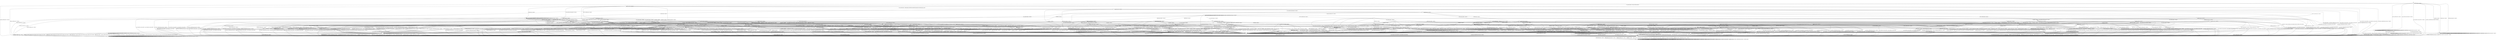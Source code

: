 digraph h12 {
s0 [label="s0"];
s1 [label="s1"];
s2 [label="s2"];
s6 [label="s6"];
s16 [label="s16"];
s81 [label="s81"];
s3 [label="s3"];
s4 [label="s4"];
s7 [label="s7"];
s10 [label="s10"];
s20 [label="s20"];
s21 [label="s21"];
s37 [label="s37"];
s5 [label="s5"];
s8 [label="s8"];
s9 [label="s9"];
s23 [label="s23"];
s26 [label="s26"];
s32 [label="s32"];
s36 [label="s36"];
s40 [label="s40"];
s49 [label="s49"];
s55 [label="s55"];
s11 [label="s11"];
s12 [label="s12"];
s13 [label="s13"];
s22 [label="s22"];
s24 [label="s24"];
s33 [label="s33"];
s38 [label="s38"];
s42 [label="s42"];
s43 [label="s43"];
s47 [label="s47"];
s50 [label="s50"];
s57 [label="s57"];
s60 [label="s60"];
s65 [label="s65"];
s73 [label="s73"];
s75 [label="s75"];
s14 [label="s14"];
s15 [label="s15"];
s17 [label="s17"];
s18 [label="s18"];
s19 [label="s19"];
s25 [label="s25"];
s27 [label="s27"];
s28 [label="s28"];
s41 [label="s41"];
s45 [label="s45"];
s51 [label="s51"];
s56 [label="s56"];
s58 [label="s58"];
s61 [label="s61"];
s63 [label="s63"];
s66 [label="s66"];
s67 [label="s67"];
s72 [label="s72"];
s76 [label="s76"];
s77 [label="s77"];
s80 [label="s80"];
s29 [label="s29"];
s30 [label="s30"];
s34 [label="s34"];
s35 [label="s35"];
s39 [label="s39"];
s52 [label="s52"];
s53 [label="s53"];
s54 [label="s54"];
s59 [label="s59"];
s68 [label="s68"];
s70 [label="s70"];
s78 [label="s78"];
s31 [label="s31"];
s44 [label="s44"];
s46 [label="s46"];
s62 [label="s62"];
s64 [label="s64"];
s71 [label="s71"];
s74 [label="s74"];
s48 [label="s48"];
s69 [label="s69"];
s79 [label="s79"];
s0 -> s1 [label="RSA_CLIENT_HELLO / HELLO_VERIFY_REQUEST"];
s0 -> s2 [label="RSA_CLIENT_KEY_EXCHANGE / TIMEOUT"];
s0 -> s16 [label="CHANGE_CIPHER_SPEC / TIMEOUT"];
s0 -> s81 [label="FINISHED / TIMEOUT"];
s0 -> s0 [label="APPLICATION / TIMEOUT"];
s0 -> s81 [label="CERTIFICATE / TIMEOUT"];
s0 -> s2 [label="EMPTY_CERTIFICATE / TIMEOUT"];
s0 -> s81 [label="CERTIFICATE_VERIFY / TIMEOUT"];
s0 -> s6 [label="Alert(WARNING,CLOSE_NOTIFY) / TIMEOUT"];
s0 -> s6 [label="Alert(FATAL,UNEXPECTED_MESSAGE) / TIMEOUT"];
s1 -> s3 [label="RSA_CLIENT_HELLO / SERVER_HELLO,CERTIFICATE,CERTIFICATE_REQUEST,SERVER_HELLO_DONE"];
s1 -> s4 [label="RSA_CLIENT_KEY_EXCHANGE / TIMEOUT"];
s1 -> s16 [label="CHANGE_CIPHER_SPEC / TIMEOUT"];
s1 -> s7 [label="FINISHED / TIMEOUT"];
s1 -> s1 [label="APPLICATION / TIMEOUT"];
s1 -> s37 [label="CERTIFICATE / TIMEOUT"];
s1 -> s20 [label="EMPTY_CERTIFICATE / TIMEOUT"];
s1 -> s7 [label="CERTIFICATE_VERIFY / TIMEOUT"];
s1 -> s6 [label="Alert(WARNING,CLOSE_NOTIFY) / Alert(WARNING,CLOSE_NOTIFY)"];
s1 -> s6 [label="Alert(FATAL,UNEXPECTED_MESSAGE) / TIMEOUT"];
s2 -> s2 [label="RSA_CLIENT_HELLO / TIMEOUT"];
s2 -> s81 [label="RSA_CLIENT_KEY_EXCHANGE / TIMEOUT"];
s2 -> s21 [label="CHANGE_CIPHER_SPEC / TIMEOUT"];
s2 -> s2 [label="FINISHED / TIMEOUT"];
s2 -> s2 [label="APPLICATION / TIMEOUT"];
s2 -> s2 [label="CERTIFICATE / TIMEOUT"];
s2 -> s2 [label="EMPTY_CERTIFICATE / TIMEOUT"];
s2 -> s2 [label="CERTIFICATE_VERIFY / TIMEOUT"];
s2 -> s6 [label="Alert(WARNING,CLOSE_NOTIFY) / TIMEOUT"];
s2 -> s6 [label="Alert(FATAL,UNEXPECTED_MESSAGE) / TIMEOUT"];
s6 -> s10 [label="RSA_CLIENT_HELLO / TIMEOUT"];
s6 -> s10 [label="RSA_CLIENT_KEY_EXCHANGE / TIMEOUT"];
s6 -> s10 [label="CHANGE_CIPHER_SPEC / TIMEOUT"];
s6 -> s10 [label="FINISHED / TIMEOUT"];
s6 -> s10 [label="APPLICATION / TIMEOUT"];
s6 -> s10 [label="CERTIFICATE / TIMEOUT"];
s6 -> s10 [label="EMPTY_CERTIFICATE / TIMEOUT"];
s6 -> s10 [label="CERTIFICATE_VERIFY / TIMEOUT"];
s6 -> s10 [label="Alert(WARNING,CLOSE_NOTIFY) / TIMEOUT"];
s6 -> s10 [label="Alert(FATAL,UNEXPECTED_MESSAGE) / TIMEOUT"];
s16 -> s16 [label="RSA_CLIENT_HELLO / TIMEOUT"];
s16 -> s16 [label="RSA_CLIENT_KEY_EXCHANGE / TIMEOUT"];
s16 -> s16 [label="CHANGE_CIPHER_SPEC / TIMEOUT"];
s16 -> s16 [label="FINISHED / TIMEOUT"];
s16 -> s16 [label="APPLICATION / TIMEOUT"];
s16 -> s16 [label="CERTIFICATE / TIMEOUT"];
s16 -> s16 [label="EMPTY_CERTIFICATE / TIMEOUT"];
s16 -> s16 [label="CERTIFICATE_VERIFY / TIMEOUT"];
s16 -> s16 [label="Alert(WARNING,CLOSE_NOTIFY) / TIMEOUT"];
s16 -> s16 [label="Alert(FATAL,UNEXPECTED_MESSAGE) / TIMEOUT"];
s81 -> s81 [label="RSA_CLIENT_HELLO / TIMEOUT"];
s81 -> s81 [label="RSA_CLIENT_KEY_EXCHANGE / TIMEOUT"];
s81 -> s16 [label="CHANGE_CIPHER_SPEC / TIMEOUT"];
s81 -> s81 [label="FINISHED / TIMEOUT"];
s81 -> s81 [label="APPLICATION / TIMEOUT"];
s81 -> s81 [label="CERTIFICATE / TIMEOUT"];
s81 -> s81 [label="EMPTY_CERTIFICATE / TIMEOUT"];
s81 -> s81 [label="CERTIFICATE_VERIFY / TIMEOUT"];
s81 -> s6 [label="Alert(WARNING,CLOSE_NOTIFY) / TIMEOUT"];
s81 -> s6 [label="Alert(FATAL,UNEXPECTED_MESSAGE) / TIMEOUT"];
s3 -> s6 [label="RSA_CLIENT_HELLO / Alert(FATAL,UNEXPECTED_MESSAGE)"];
s3 -> s8 [label="RSA_CLIENT_KEY_EXCHANGE / TIMEOUT"];
s3 -> s16 [label="CHANGE_CIPHER_SPEC / TIMEOUT"];
s3 -> s7 [label="FINISHED / TIMEOUT"];
s3 -> s3 [label="APPLICATION / TIMEOUT"];
s3 -> s37 [label="CERTIFICATE / TIMEOUT"];
s3 -> s9 [label="EMPTY_CERTIFICATE / TIMEOUT"];
s3 -> s7 [label="CERTIFICATE_VERIFY / TIMEOUT"];
s3 -> s6 [label="Alert(WARNING,CLOSE_NOTIFY) / Alert(WARNING,CLOSE_NOTIFY)"];
s3 -> s6 [label="Alert(FATAL,UNEXPECTED_MESSAGE) / TIMEOUT"];
s4 -> s23 [label="RSA_CLIENT_HELLO / TIMEOUT"];
s4 -> s7 [label="RSA_CLIENT_KEY_EXCHANGE / TIMEOUT"];
s4 -> s5 [label="CHANGE_CIPHER_SPEC / TIMEOUT"];
s4 -> s49 [label="FINISHED / TIMEOUT"];
s4 -> s4 [label="APPLICATION / TIMEOUT"];
s4 -> s26 [label="CERTIFICATE / TIMEOUT"];
s4 -> s26 [label="EMPTY_CERTIFICATE / TIMEOUT"];
s4 -> s32 [label="CERTIFICATE_VERIFY / TIMEOUT"];
s4 -> s6 [label="Alert(WARNING,CLOSE_NOTIFY) / Alert(WARNING,CLOSE_NOTIFY)"];
s4 -> s6 [label="Alert(FATAL,UNEXPECTED_MESSAGE) / TIMEOUT"];
s7 -> s7 [label="RSA_CLIENT_HELLO / TIMEOUT"];
s7 -> s7 [label="RSA_CLIENT_KEY_EXCHANGE / TIMEOUT"];
s7 -> s16 [label="CHANGE_CIPHER_SPEC / TIMEOUT"];
s7 -> s7 [label="FINISHED / TIMEOUT"];
s7 -> s7 [label="APPLICATION / TIMEOUT"];
s7 -> s7 [label="CERTIFICATE / TIMEOUT"];
s7 -> s7 [label="EMPTY_CERTIFICATE / TIMEOUT"];
s7 -> s7 [label="CERTIFICATE_VERIFY / TIMEOUT"];
s7 -> s6 [label="Alert(WARNING,CLOSE_NOTIFY) / Alert(WARNING,CLOSE_NOTIFY)"];
s7 -> s6 [label="Alert(FATAL,UNEXPECTED_MESSAGE) / TIMEOUT"];
s10 -> s10 [label="RSA_CLIENT_HELLO / SOCKET_CLOSED"];
s10 -> s10 [label="RSA_CLIENT_KEY_EXCHANGE / SOCKET_CLOSED"];
s10 -> s10 [label="CHANGE_CIPHER_SPEC / SOCKET_CLOSED"];
s10 -> s10 [label="FINISHED / SOCKET_CLOSED"];
s10 -> s10 [label="APPLICATION / SOCKET_CLOSED"];
s10 -> s10 [label="CERTIFICATE / SOCKET_CLOSED"];
s10 -> s10 [label="EMPTY_CERTIFICATE / SOCKET_CLOSED"];
s10 -> s10 [label="CERTIFICATE_VERIFY / SOCKET_CLOSED"];
s10 -> s10 [label="Alert(WARNING,CLOSE_NOTIFY) / SOCKET_CLOSED"];
s10 -> s10 [label="Alert(FATAL,UNEXPECTED_MESSAGE) / SOCKET_CLOSED"];
s20 -> s36 [label="RSA_CLIENT_HELLO / TIMEOUT"];
s20 -> s26 [label="RSA_CLIENT_KEY_EXCHANGE / TIMEOUT"];
s20 -> s5 [label="CHANGE_CIPHER_SPEC / TIMEOUT"];
s20 -> s55 [label="FINISHED / TIMEOUT"];
s20 -> s20 [label="APPLICATION / TIMEOUT"];
s20 -> s7 [label="CERTIFICATE / TIMEOUT"];
s20 -> s7 [label="EMPTY_CERTIFICATE / TIMEOUT"];
s20 -> s40 [label="CERTIFICATE_VERIFY / TIMEOUT"];
s20 -> s6 [label="Alert(WARNING,CLOSE_NOTIFY) / Alert(WARNING,CLOSE_NOTIFY)"];
s20 -> s6 [label="Alert(FATAL,UNEXPECTED_MESSAGE) / TIMEOUT"];
s21 -> s6 [label="RSA_CLIENT_HELLO / TIMEOUT"];
s21 -> s6 [label="RSA_CLIENT_KEY_EXCHANGE / TIMEOUT"];
s21 -> s16 [label="CHANGE_CIPHER_SPEC / TIMEOUT"];
s21 -> s6 [label="FINISHED / TIMEOUT"];
s21 -> s21 [label="APPLICATION / TIMEOUT"];
s21 -> s6 [label="CERTIFICATE / TIMEOUT"];
s21 -> s6 [label="EMPTY_CERTIFICATE / TIMEOUT"];
s21 -> s6 [label="CERTIFICATE_VERIFY / TIMEOUT"];
s21 -> s21 [label="Alert(WARNING,CLOSE_NOTIFY) / TIMEOUT"];
s21 -> s21 [label="Alert(FATAL,UNEXPECTED_MESSAGE) / TIMEOUT"];
s37 -> s37 [label="RSA_CLIENT_HELLO / TIMEOUT"];
s37 -> s37 [label="RSA_CLIENT_KEY_EXCHANGE / TIMEOUT"];
s37 -> s16 [label="CHANGE_CIPHER_SPEC / TIMEOUT"];
s37 -> s37 [label="FINISHED / TIMEOUT"];
s37 -> s37 [label="APPLICATION / TIMEOUT"];
s37 -> s7 [label="CERTIFICATE / TIMEOUT"];
s37 -> s7 [label="EMPTY_CERTIFICATE / TIMEOUT"];
s37 -> s40 [label="CERTIFICATE_VERIFY / TIMEOUT"];
s37 -> s6 [label="Alert(WARNING,CLOSE_NOTIFY) / Alert(WARNING,CLOSE_NOTIFY)"];
s37 -> s6 [label="Alert(FATAL,UNEXPECTED_MESSAGE) / TIMEOUT"];
s5 -> s6 [label="RSA_CLIENT_HELLO / Alert(FATAL,UNEXPECTED_MESSAGE)"];
s5 -> s6 [label="RSA_CLIENT_KEY_EXCHANGE / Alert(FATAL,UNEXPECTED_MESSAGE)"];
s5 -> s16 [label="CHANGE_CIPHER_SPEC / TIMEOUT"];
s5 -> s6 [label="FINISHED / Alert(FATAL,UNEXPECTED_MESSAGE)"];
s5 -> s5 [label="APPLICATION / TIMEOUT"];
s5 -> s6 [label="CERTIFICATE / Alert(FATAL,UNEXPECTED_MESSAGE)"];
s5 -> s6 [label="EMPTY_CERTIFICATE / Alert(FATAL,UNEXPECTED_MESSAGE)"];
s5 -> s6 [label="CERTIFICATE_VERIFY / Alert(FATAL,UNEXPECTED_MESSAGE)"];
s5 -> s5 [label="Alert(WARNING,CLOSE_NOTIFY) / TIMEOUT"];
s5 -> s5 [label="Alert(FATAL,UNEXPECTED_MESSAGE) / TIMEOUT"];
s8 -> s23 [label="RSA_CLIENT_HELLO / TIMEOUT"];
s8 -> s7 [label="RSA_CLIENT_KEY_EXCHANGE / TIMEOUT"];
s8 -> s11 [label="CHANGE_CIPHER_SPEC / TIMEOUT"];
s8 -> s49 [label="FINISHED / TIMEOUT"];
s8 -> s8 [label="APPLICATION / TIMEOUT"];
s8 -> s24 [label="CERTIFICATE / TIMEOUT"];
s8 -> s22 [label="EMPTY_CERTIFICATE / TIMEOUT"];
s8 -> s12 [label="CERTIFICATE_VERIFY / TIMEOUT"];
s8 -> s6 [label="Alert(WARNING,CLOSE_NOTIFY) / Alert(WARNING,CLOSE_NOTIFY)"];
s8 -> s6 [label="Alert(FATAL,UNEXPECTED_MESSAGE) / TIMEOUT"];
s9 -> s33 [label="RSA_CLIENT_HELLO / TIMEOUT"];
s9 -> s22 [label="RSA_CLIENT_KEY_EXCHANGE / TIMEOUT"];
s9 -> s13 [label="CHANGE_CIPHER_SPEC / TIMEOUT"];
s9 -> s50 [label="FINISHED / TIMEOUT"];
s9 -> s9 [label="APPLICATION / TIMEOUT"];
s9 -> s7 [label="CERTIFICATE / TIMEOUT"];
s9 -> s7 [label="EMPTY_CERTIFICATE / TIMEOUT"];
s9 -> s38 [label="CERTIFICATE_VERIFY / TIMEOUT"];
s9 -> s6 [label="Alert(WARNING,CLOSE_NOTIFY) / Alert(WARNING,CLOSE_NOTIFY)"];
s9 -> s6 [label="Alert(FATAL,UNEXPECTED_MESSAGE) / TIMEOUT"];
s23 -> s7 [label="RSA_CLIENT_HELLO / TIMEOUT"];
s23 -> s7 [label="RSA_CLIENT_KEY_EXCHANGE / TIMEOUT"];
s23 -> s5 [label="CHANGE_CIPHER_SPEC / TIMEOUT"];
s23 -> s57 [label="FINISHED / TIMEOUT"];
s23 -> s23 [label="APPLICATION / TIMEOUT"];
s23 -> s73 [label="CERTIFICATE / TIMEOUT"];
s23 -> s73 [label="EMPTY_CERTIFICATE / TIMEOUT"];
s23 -> s42 [label="CERTIFICATE_VERIFY / TIMEOUT"];
s23 -> s6 [label="Alert(WARNING,CLOSE_NOTIFY) / Alert(WARNING,CLOSE_NOTIFY)"];
s23 -> s6 [label="Alert(FATAL,UNEXPECTED_MESSAGE) / TIMEOUT"];
s26 -> s73 [label="RSA_CLIENT_HELLO / TIMEOUT"];
s26 -> s7 [label="RSA_CLIENT_KEY_EXCHANGE / TIMEOUT"];
s26 -> s5 [label="CHANGE_CIPHER_SPEC / TIMEOUT"];
s26 -> s58 [label="FINISHED / TIMEOUT"];
s26 -> s26 [label="APPLICATION / TIMEOUT"];
s26 -> s7 [label="CERTIFICATE / TIMEOUT"];
s26 -> s7 [label="EMPTY_CERTIFICATE / TIMEOUT"];
s26 -> s43 [label="CERTIFICATE_VERIFY / TIMEOUT"];
s26 -> s6 [label="Alert(WARNING,CLOSE_NOTIFY) / Alert(WARNING,CLOSE_NOTIFY)"];
s26 -> s6 [label="Alert(FATAL,UNEXPECTED_MESSAGE) / TIMEOUT"];
s32 -> s42 [label="RSA_CLIENT_HELLO / TIMEOUT"];
s32 -> s7 [label="RSA_CLIENT_KEY_EXCHANGE / TIMEOUT"];
s32 -> s5 [label="CHANGE_CIPHER_SPEC / TIMEOUT"];
s32 -> s60 [label="FINISHED / TIMEOUT"];
s32 -> s32 [label="APPLICATION / TIMEOUT"];
s32 -> s43 [label="CERTIFICATE / TIMEOUT"];
s32 -> s43 [label="EMPTY_CERTIFICATE / TIMEOUT"];
s32 -> s7 [label="CERTIFICATE_VERIFY / TIMEOUT"];
s32 -> s6 [label="Alert(WARNING,CLOSE_NOTIFY) / Alert(WARNING,CLOSE_NOTIFY)"];
s32 -> s6 [label="Alert(FATAL,UNEXPECTED_MESSAGE) / TIMEOUT"];
s36 -> s7 [label="RSA_CLIENT_HELLO / TIMEOUT"];
s36 -> s73 [label="RSA_CLIENT_KEY_EXCHANGE / TIMEOUT"];
s36 -> s5 [label="CHANGE_CIPHER_SPEC / TIMEOUT"];
s36 -> s75 [label="FINISHED / TIMEOUT"];
s36 -> s36 [label="APPLICATION / TIMEOUT"];
s36 -> s7 [label="CERTIFICATE / TIMEOUT"];
s36 -> s7 [label="EMPTY_CERTIFICATE / TIMEOUT"];
s36 -> s47 [label="CERTIFICATE_VERIFY / TIMEOUT"];
s36 -> s6 [label="Alert(WARNING,CLOSE_NOTIFY) / Alert(WARNING,CLOSE_NOTIFY)"];
s36 -> s6 [label="Alert(FATAL,UNEXPECTED_MESSAGE) / TIMEOUT"];
s40 -> s47 [label="RSA_CLIENT_HELLO / TIMEOUT"];
s40 -> s43 [label="RSA_CLIENT_KEY_EXCHANGE / TIMEOUT"];
s40 -> s5 [label="CHANGE_CIPHER_SPEC / TIMEOUT"];
s40 -> s65 [label="FINISHED / TIMEOUT"];
s40 -> s40 [label="APPLICATION / TIMEOUT"];
s40 -> s7 [label="CERTIFICATE / TIMEOUT"];
s40 -> s7 [label="EMPTY_CERTIFICATE / TIMEOUT"];
s40 -> s7 [label="CERTIFICATE_VERIFY / TIMEOUT"];
s40 -> s6 [label="Alert(WARNING,CLOSE_NOTIFY) / Alert(WARNING,CLOSE_NOTIFY)"];
s40 -> s6 [label="Alert(FATAL,UNEXPECTED_MESSAGE) / TIMEOUT"];
s49 -> s57 [label="RSA_CLIENT_HELLO / TIMEOUT"];
s49 -> s7 [label="RSA_CLIENT_KEY_EXCHANGE / TIMEOUT"];
s49 -> s5 [label="CHANGE_CIPHER_SPEC / TIMEOUT"];
s49 -> s7 [label="FINISHED / TIMEOUT"];
s49 -> s49 [label="APPLICATION / TIMEOUT"];
s49 -> s58 [label="CERTIFICATE / TIMEOUT"];
s49 -> s58 [label="EMPTY_CERTIFICATE / TIMEOUT"];
s49 -> s60 [label="CERTIFICATE_VERIFY / TIMEOUT"];
s49 -> s6 [label="Alert(WARNING,CLOSE_NOTIFY) / Alert(WARNING,CLOSE_NOTIFY)"];
s49 -> s6 [label="Alert(FATAL,UNEXPECTED_MESSAGE) / TIMEOUT"];
s55 -> s75 [label="RSA_CLIENT_HELLO / TIMEOUT"];
s55 -> s58 [label="RSA_CLIENT_KEY_EXCHANGE / TIMEOUT"];
s55 -> s5 [label="CHANGE_CIPHER_SPEC / TIMEOUT"];
s55 -> s7 [label="FINISHED / TIMEOUT"];
s55 -> s55 [label="APPLICATION / TIMEOUT"];
s55 -> s7 [label="CERTIFICATE / TIMEOUT"];
s55 -> s7 [label="EMPTY_CERTIFICATE / TIMEOUT"];
s55 -> s65 [label="CERTIFICATE_VERIFY / TIMEOUT"];
s55 -> s6 [label="Alert(WARNING,CLOSE_NOTIFY) / Alert(WARNING,CLOSE_NOTIFY)"];
s55 -> s6 [label="Alert(FATAL,UNEXPECTED_MESSAGE) / TIMEOUT"];
s11 -> s17 [label="RSA_CLIENT_HELLO / TIMEOUT"];
s11 -> s7 [label="RSA_CLIENT_KEY_EXCHANGE / TIMEOUT"];
s11 -> s16 [label="CHANGE_CIPHER_SPEC / TIMEOUT"];
s11 -> s14 [label="FINISHED / CHANGE_CIPHER_SPEC,FINISHED,CHANGE_CIPHER_SPEC,FINISHED"];
s11 -> s11 [label="APPLICATION / TIMEOUT"];
s11 -> s27 [label="CERTIFICATE / TIMEOUT"];
s11 -> s18 [label="EMPTY_CERTIFICATE / TIMEOUT"];
s11 -> s19 [label="CERTIFICATE_VERIFY / TIMEOUT"];
s11 -> s11 [label="Alert(WARNING,CLOSE_NOTIFY) / TIMEOUT"];
s11 -> s11 [label="Alert(FATAL,UNEXPECTED_MESSAGE) / TIMEOUT"];
s12 -> s12 [label="RSA_CLIENT_HELLO / TIMEOUT"];
s12 -> s7 [label="RSA_CLIENT_KEY_EXCHANGE / TIMEOUT"];
s12 -> s15 [label="CHANGE_CIPHER_SPEC / TIMEOUT"];
s12 -> s51 [label="FINISHED / TIMEOUT"];
s12 -> s12 [label="APPLICATION / TIMEOUT"];
s12 -> s28 [label="CERTIFICATE / TIMEOUT"];
s12 -> s28 [label="EMPTY_CERTIFICATE / TIMEOUT"];
s12 -> s7 [label="CERTIFICATE_VERIFY / TIMEOUT"];
s12 -> s6 [label="Alert(WARNING,CLOSE_NOTIFY) / Alert(WARNING,CLOSE_NOTIFY)"];
s12 -> s6 [label="Alert(FATAL,UNEXPECTED_MESSAGE) / TIMEOUT"];
s13 -> s6 [label="RSA_CLIENT_HELLO / Alert(FATAL,BAD_CERTIFICATE)"];
s13 -> s6 [label="RSA_CLIENT_KEY_EXCHANGE / Alert(FATAL,BAD_CERTIFICATE)"];
s13 -> s16 [label="CHANGE_CIPHER_SPEC / TIMEOUT"];
s13 -> s6 [label="FINISHED / Alert(FATAL,BAD_CERTIFICATE)"];
s13 -> s13 [label="APPLICATION / TIMEOUT"];
s13 -> s6 [label="CERTIFICATE / Alert(FATAL,BAD_CERTIFICATE)"];
s13 -> s6 [label="EMPTY_CERTIFICATE / Alert(FATAL,BAD_CERTIFICATE)"];
s13 -> s6 [label="CERTIFICATE_VERIFY / Alert(FATAL,BAD_CERTIFICATE)"];
s13 -> s13 [label="Alert(WARNING,CLOSE_NOTIFY) / TIMEOUT"];
s13 -> s13 [label="Alert(FATAL,UNEXPECTED_MESSAGE) / TIMEOUT"];
s22 -> s72 [label="RSA_CLIENT_HELLO / TIMEOUT"];
s22 -> s7 [label="RSA_CLIENT_KEY_EXCHANGE / TIMEOUT"];
s22 -> s13 [label="CHANGE_CIPHER_SPEC / TIMEOUT"];
s22 -> s56 [label="FINISHED / TIMEOUT"];
s22 -> s22 [label="APPLICATION / TIMEOUT"];
s22 -> s7 [label="CERTIFICATE / TIMEOUT"];
s22 -> s7 [label="EMPTY_CERTIFICATE / TIMEOUT"];
s22 -> s41 [label="CERTIFICATE_VERIFY / TIMEOUT"];
s22 -> s6 [label="Alert(WARNING,CLOSE_NOTIFY) / Alert(WARNING,CLOSE_NOTIFY)"];
s22 -> s6 [label="Alert(FATAL,UNEXPECTED_MESSAGE) / TIMEOUT"];
s24 -> s73 [label="RSA_CLIENT_HELLO / TIMEOUT"];
s24 -> s7 [label="RSA_CLIENT_KEY_EXCHANGE / TIMEOUT"];
s24 -> s25 [label="CHANGE_CIPHER_SPEC / TIMEOUT"];
s24 -> s58 [label="FINISHED / TIMEOUT"];
s24 -> s24 [label="APPLICATION / TIMEOUT"];
s24 -> s7 [label="CERTIFICATE / TIMEOUT"];
s24 -> s7 [label="EMPTY_CERTIFICATE / TIMEOUT"];
s24 -> s80 [label="CERTIFICATE_VERIFY / TIMEOUT"];
s24 -> s6 [label="Alert(WARNING,CLOSE_NOTIFY) / Alert(WARNING,CLOSE_NOTIFY)"];
s24 -> s6 [label="Alert(FATAL,UNEXPECTED_MESSAGE) / TIMEOUT"];
s33 -> s7 [label="RSA_CLIENT_HELLO / TIMEOUT"];
s33 -> s72 [label="RSA_CLIENT_KEY_EXCHANGE / TIMEOUT"];
s33 -> s13 [label="CHANGE_CIPHER_SPEC / TIMEOUT"];
s33 -> s61 [label="FINISHED / TIMEOUT"];
s33 -> s33 [label="APPLICATION / TIMEOUT"];
s33 -> s7 [label="CERTIFICATE / TIMEOUT"];
s33 -> s7 [label="EMPTY_CERTIFICATE / TIMEOUT"];
s33 -> s45 [label="CERTIFICATE_VERIFY / TIMEOUT"];
s33 -> s6 [label="Alert(WARNING,CLOSE_NOTIFY) / Alert(WARNING,CLOSE_NOTIFY)"];
s33 -> s6 [label="Alert(FATAL,UNEXPECTED_MESSAGE) / TIMEOUT"];
s38 -> s45 [label="RSA_CLIENT_HELLO / TIMEOUT"];
s38 -> s41 [label="RSA_CLIENT_KEY_EXCHANGE / TIMEOUT"];
s38 -> s13 [label="CHANGE_CIPHER_SPEC / TIMEOUT"];
s38 -> s63 [label="FINISHED / TIMEOUT"];
s38 -> s38 [label="APPLICATION / TIMEOUT"];
s38 -> s7 [label="CERTIFICATE / TIMEOUT"];
s38 -> s7 [label="EMPTY_CERTIFICATE / TIMEOUT"];
s38 -> s7 [label="CERTIFICATE_VERIFY / TIMEOUT"];
s38 -> s6 [label="Alert(WARNING,CLOSE_NOTIFY) / Alert(WARNING,CLOSE_NOTIFY)"];
s38 -> s6 [label="Alert(FATAL,UNEXPECTED_MESSAGE) / TIMEOUT"];
s42 -> s7 [label="RSA_CLIENT_HELLO / TIMEOUT"];
s42 -> s7 [label="RSA_CLIENT_KEY_EXCHANGE / TIMEOUT"];
s42 -> s5 [label="CHANGE_CIPHER_SPEC / TIMEOUT"];
s42 -> s66 [label="FINISHED / TIMEOUT"];
s42 -> s42 [label="APPLICATION / TIMEOUT"];
s42 -> s76 [label="CERTIFICATE / TIMEOUT"];
s42 -> s76 [label="EMPTY_CERTIFICATE / TIMEOUT"];
s42 -> s7 [label="CERTIFICATE_VERIFY / TIMEOUT"];
s42 -> s6 [label="Alert(WARNING,CLOSE_NOTIFY) / Alert(WARNING,CLOSE_NOTIFY)"];
s42 -> s6 [label="Alert(FATAL,UNEXPECTED_MESSAGE) / TIMEOUT"];
s43 -> s76 [label="RSA_CLIENT_HELLO / TIMEOUT"];
s43 -> s7 [label="RSA_CLIENT_KEY_EXCHANGE / TIMEOUT"];
s43 -> s5 [label="CHANGE_CIPHER_SPEC / TIMEOUT"];
s43 -> s67 [label="FINISHED / TIMEOUT"];
s43 -> s43 [label="APPLICATION / TIMEOUT"];
s43 -> s7 [label="CERTIFICATE / TIMEOUT"];
s43 -> s7 [label="EMPTY_CERTIFICATE / TIMEOUT"];
s43 -> s7 [label="CERTIFICATE_VERIFY / TIMEOUT"];
s43 -> s6 [label="Alert(WARNING,CLOSE_NOTIFY) / Alert(WARNING,CLOSE_NOTIFY)"];
s43 -> s6 [label="Alert(FATAL,UNEXPECTED_MESSAGE) / TIMEOUT"];
s47 -> s7 [label="RSA_CLIENT_HELLO / TIMEOUT"];
s47 -> s76 [label="RSA_CLIENT_KEY_EXCHANGE / TIMEOUT"];
s47 -> s5 [label="CHANGE_CIPHER_SPEC / TIMEOUT"];
s47 -> s77 [label="FINISHED / TIMEOUT"];
s47 -> s47 [label="APPLICATION / TIMEOUT"];
s47 -> s7 [label="CERTIFICATE / TIMEOUT"];
s47 -> s7 [label="EMPTY_CERTIFICATE / TIMEOUT"];
s47 -> s7 [label="CERTIFICATE_VERIFY / TIMEOUT"];
s47 -> s6 [label="Alert(WARNING,CLOSE_NOTIFY) / Alert(WARNING,CLOSE_NOTIFY)"];
s47 -> s6 [label="Alert(FATAL,UNEXPECTED_MESSAGE) / TIMEOUT"];
s50 -> s61 [label="RSA_CLIENT_HELLO / TIMEOUT"];
s50 -> s56 [label="RSA_CLIENT_KEY_EXCHANGE / TIMEOUT"];
s50 -> s13 [label="CHANGE_CIPHER_SPEC / TIMEOUT"];
s50 -> s7 [label="FINISHED / TIMEOUT"];
s50 -> s50 [label="APPLICATION / TIMEOUT"];
s50 -> s7 [label="CERTIFICATE / TIMEOUT"];
s50 -> s7 [label="EMPTY_CERTIFICATE / TIMEOUT"];
s50 -> s63 [label="CERTIFICATE_VERIFY / TIMEOUT"];
s50 -> s6 [label="Alert(WARNING,CLOSE_NOTIFY) / Alert(WARNING,CLOSE_NOTIFY)"];
s50 -> s6 [label="Alert(FATAL,UNEXPECTED_MESSAGE) / TIMEOUT"];
s57 -> s7 [label="RSA_CLIENT_HELLO / TIMEOUT"];
s57 -> s7 [label="RSA_CLIENT_KEY_EXCHANGE / TIMEOUT"];
s57 -> s5 [label="CHANGE_CIPHER_SPEC / TIMEOUT"];
s57 -> s7 [label="FINISHED / TIMEOUT"];
s57 -> s57 [label="APPLICATION / TIMEOUT"];
s57 -> s62 [label="CERTIFICATE / TIMEOUT"];
s57 -> s62 [label="EMPTY_CERTIFICATE / TIMEOUT"];
s57 -> s66 [label="CERTIFICATE_VERIFY / TIMEOUT"];
s57 -> s6 [label="Alert(WARNING,CLOSE_NOTIFY) / Alert(WARNING,CLOSE_NOTIFY)"];
s57 -> s6 [label="Alert(FATAL,UNEXPECTED_MESSAGE) / TIMEOUT"];
s60 -> s66 [label="RSA_CLIENT_HELLO / TIMEOUT"];
s60 -> s7 [label="RSA_CLIENT_KEY_EXCHANGE / TIMEOUT"];
s60 -> s5 [label="CHANGE_CIPHER_SPEC / TIMEOUT"];
s60 -> s7 [label="FINISHED / TIMEOUT"];
s60 -> s60 [label="APPLICATION / TIMEOUT"];
s60 -> s67 [label="CERTIFICATE / TIMEOUT"];
s60 -> s67 [label="EMPTY_CERTIFICATE / TIMEOUT"];
s60 -> s7 [label="CERTIFICATE_VERIFY / TIMEOUT"];
s60 -> s6 [label="Alert(WARNING,CLOSE_NOTIFY) / Alert(WARNING,CLOSE_NOTIFY)"];
s60 -> s6 [label="Alert(FATAL,UNEXPECTED_MESSAGE) / TIMEOUT"];
s65 -> s77 [label="RSA_CLIENT_HELLO / TIMEOUT"];
s65 -> s67 [label="RSA_CLIENT_KEY_EXCHANGE / TIMEOUT"];
s65 -> s5 [label="CHANGE_CIPHER_SPEC / TIMEOUT"];
s65 -> s7 [label="FINISHED / TIMEOUT"];
s65 -> s65 [label="APPLICATION / TIMEOUT"];
s65 -> s7 [label="CERTIFICATE / TIMEOUT"];
s65 -> s7 [label="EMPTY_CERTIFICATE / TIMEOUT"];
s65 -> s7 [label="CERTIFICATE_VERIFY / TIMEOUT"];
s65 -> s6 [label="Alert(WARNING,CLOSE_NOTIFY) / Alert(WARNING,CLOSE_NOTIFY)"];
s65 -> s6 [label="Alert(FATAL,UNEXPECTED_MESSAGE) / TIMEOUT"];
s73 -> s7 [label="RSA_CLIENT_HELLO / TIMEOUT"];
s73 -> s7 [label="RSA_CLIENT_KEY_EXCHANGE / TIMEOUT"];
s73 -> s5 [label="CHANGE_CIPHER_SPEC / TIMEOUT"];
s73 -> s62 [label="FINISHED / TIMEOUT"];
s73 -> s73 [label="APPLICATION / TIMEOUT"];
s73 -> s7 [label="CERTIFICATE / TIMEOUT"];
s73 -> s7 [label="EMPTY_CERTIFICATE / TIMEOUT"];
s73 -> s76 [label="CERTIFICATE_VERIFY / TIMEOUT"];
s73 -> s6 [label="Alert(WARNING,CLOSE_NOTIFY) / Alert(WARNING,CLOSE_NOTIFY)"];
s73 -> s6 [label="Alert(FATAL,UNEXPECTED_MESSAGE) / TIMEOUT"];
s75 -> s7 [label="RSA_CLIENT_HELLO / TIMEOUT"];
s75 -> s62 [label="RSA_CLIENT_KEY_EXCHANGE / TIMEOUT"];
s75 -> s5 [label="CHANGE_CIPHER_SPEC / TIMEOUT"];
s75 -> s7 [label="FINISHED / TIMEOUT"];
s75 -> s75 [label="APPLICATION / TIMEOUT"];
s75 -> s7 [label="CERTIFICATE / TIMEOUT"];
s75 -> s7 [label="EMPTY_CERTIFICATE / TIMEOUT"];
s75 -> s77 [label="CERTIFICATE_VERIFY / TIMEOUT"];
s75 -> s6 [label="Alert(WARNING,CLOSE_NOTIFY) / Alert(WARNING,CLOSE_NOTIFY)"];
s75 -> s6 [label="Alert(FATAL,UNEXPECTED_MESSAGE) / TIMEOUT"];
s14 -> s14 [label="RSA_CLIENT_HELLO / TIMEOUT"];
s14 -> s14 [label="RSA_CLIENT_KEY_EXCHANGE / TIMEOUT"];
s14 -> s16 [label="CHANGE_CIPHER_SPEC / TIMEOUT"];
s14 -> s14 [label="FINISHED / TIMEOUT"];
s14 -> s6 [label="APPLICATION / APPLICATION"];
s14 -> s14 [label="CERTIFICATE / TIMEOUT"];
s14 -> s14 [label="EMPTY_CERTIFICATE / TIMEOUT"];
s14 -> s14 [label="CERTIFICATE_VERIFY / TIMEOUT"];
s14 -> s6 [label="Alert(WARNING,CLOSE_NOTIFY) / TIMEOUT"];
s14 -> s6 [label="Alert(FATAL,UNEXPECTED_MESSAGE) / TIMEOUT"];
s15 -> s6 [label="RSA_CLIENT_HELLO / Alert(FATAL,HANDSHAKE_FAILURE)"];
s15 -> s6 [label="RSA_CLIENT_KEY_EXCHANGE / Alert(FATAL,HANDSHAKE_FAILURE)"];
s15 -> s16 [label="CHANGE_CIPHER_SPEC / TIMEOUT"];
s15 -> s6 [label="FINISHED / Alert(FATAL,HANDSHAKE_FAILURE)"];
s15 -> s15 [label="APPLICATION / TIMEOUT"];
s15 -> s6 [label="CERTIFICATE / Alert(FATAL,HANDSHAKE_FAILURE)"];
s15 -> s6 [label="EMPTY_CERTIFICATE / Alert(FATAL,HANDSHAKE_FAILURE)"];
s15 -> s6 [label="CERTIFICATE_VERIFY / Alert(FATAL,HANDSHAKE_FAILURE)"];
s15 -> s15 [label="Alert(WARNING,CLOSE_NOTIFY) / TIMEOUT"];
s15 -> s15 [label="Alert(FATAL,UNEXPECTED_MESSAGE) / TIMEOUT"];
s17 -> s7 [label="RSA_CLIENT_HELLO / TIMEOUT"];
s17 -> s7 [label="RSA_CLIENT_KEY_EXCHANGE / TIMEOUT"];
s17 -> s5 [label="CHANGE_CIPHER_SPEC / TIMEOUT"];
s17 -> s52 [label="FINISHED / TIMEOUT"];
s17 -> s7 [label="APPLICATION / TIMEOUT"];
s17 -> s34 [label="CERTIFICATE / TIMEOUT"];
s17 -> s34 [label="EMPTY_CERTIFICATE / TIMEOUT"];
s17 -> s17 [label="CERTIFICATE_VERIFY / TIMEOUT"];
s17 -> s6 [label="Alert(WARNING,CLOSE_NOTIFY) / Alert(WARNING,CLOSE_NOTIFY)"];
s17 -> s6 [label="Alert(FATAL,UNEXPECTED_MESSAGE) / TIMEOUT"];
s18 -> s35 [label="RSA_CLIENT_HELLO / TIMEOUT"];
s18 -> s7 [label="RSA_CLIENT_KEY_EXCHANGE / TIMEOUT"];
s18 -> s13 [label="CHANGE_CIPHER_SPEC / TIMEOUT"];
s18 -> s53 [label="FINISHED / TIMEOUT"];
s18 -> s7 [label="APPLICATION / TIMEOUT"];
s18 -> s7 [label="CERTIFICATE / TIMEOUT"];
s18 -> s7 [label="EMPTY_CERTIFICATE / TIMEOUT"];
s18 -> s39 [label="CERTIFICATE_VERIFY / TIMEOUT"];
s18 -> s6 [label="Alert(WARNING,CLOSE_NOTIFY) / Alert(WARNING,CLOSE_NOTIFY)"];
s18 -> s6 [label="Alert(FATAL,UNEXPECTED_MESSAGE) / TIMEOUT"];
s19 -> s19 [label="RSA_CLIENT_HELLO / TIMEOUT"];
s19 -> s7 [label="RSA_CLIENT_KEY_EXCHANGE / TIMEOUT"];
s19 -> s15 [label="CHANGE_CIPHER_SPEC / TIMEOUT"];
s19 -> s54 [label="FINISHED / TIMEOUT"];
s19 -> s7 [label="APPLICATION / TIMEOUT"];
s19 -> s29 [label="CERTIFICATE / TIMEOUT"];
s19 -> s29 [label="EMPTY_CERTIFICATE / TIMEOUT"];
s19 -> s7 [label="CERTIFICATE_VERIFY / TIMEOUT"];
s19 -> s6 [label="Alert(WARNING,CLOSE_NOTIFY) / Alert(WARNING,CLOSE_NOTIFY)"];
s19 -> s6 [label="Alert(FATAL,UNEXPECTED_MESSAGE) / TIMEOUT"];
s25 -> s7 [label="RSA_CLIENT_HELLO / TIMEOUT"];
s25 -> s7 [label="RSA_CLIENT_KEY_EXCHANGE / TIMEOUT"];
s25 -> s16 [label="CHANGE_CIPHER_SPEC / TIMEOUT"];
s25 -> s14 [label="FINISHED / CHANGE_CIPHER_SPEC,FINISHED,CHANGE_CIPHER_SPEC,FINISHED"];
s25 -> s25 [label="APPLICATION / TIMEOUT"];
s25 -> s7 [label="CERTIFICATE / TIMEOUT"];
s25 -> s7 [label="EMPTY_CERTIFICATE / TIMEOUT"];
s25 -> s7 [label="CERTIFICATE_VERIFY / TIMEOUT"];
s25 -> s25 [label="Alert(WARNING,CLOSE_NOTIFY) / TIMEOUT"];
s25 -> s25 [label="Alert(FATAL,UNEXPECTED_MESSAGE) / TIMEOUT"];
s27 -> s34 [label="RSA_CLIENT_HELLO / TIMEOUT"];
s27 -> s7 [label="RSA_CLIENT_KEY_EXCHANGE / TIMEOUT"];
s27 -> s5 [label="CHANGE_CIPHER_SPEC / TIMEOUT"];
s27 -> s30 [label="FINISHED / TIMEOUT"];
s27 -> s7 [label="APPLICATION / TIMEOUT"];
s27 -> s7 [label="CERTIFICATE / TIMEOUT"];
s27 -> s7 [label="EMPTY_CERTIFICATE / TIMEOUT"];
s27 -> s27 [label="CERTIFICATE_VERIFY / TIMEOUT"];
s27 -> s6 [label="Alert(WARNING,CLOSE_NOTIFY) / Alert(WARNING,CLOSE_NOTIFY)"];
s27 -> s6 [label="Alert(FATAL,UNEXPECTED_MESSAGE) / TIMEOUT"];
s28 -> s28 [label="RSA_CLIENT_HELLO / TIMEOUT"];
s28 -> s7 [label="RSA_CLIENT_KEY_EXCHANGE / TIMEOUT"];
s28 -> s15 [label="CHANGE_CIPHER_SPEC / TIMEOUT"];
s28 -> s59 [label="FINISHED / TIMEOUT"];
s28 -> s28 [label="APPLICATION / TIMEOUT"];
s28 -> s7 [label="CERTIFICATE / TIMEOUT"];
s28 -> s7 [label="EMPTY_CERTIFICATE / TIMEOUT"];
s28 -> s7 [label="CERTIFICATE_VERIFY / TIMEOUT"];
s28 -> s6 [label="Alert(WARNING,CLOSE_NOTIFY) / Alert(WARNING,CLOSE_NOTIFY)"];
s28 -> s6 [label="Alert(FATAL,UNEXPECTED_MESSAGE) / TIMEOUT"];
s41 -> s74 [label="RSA_CLIENT_HELLO / TIMEOUT"];
s41 -> s7 [label="RSA_CLIENT_KEY_EXCHANGE / TIMEOUT"];
s41 -> s13 [label="CHANGE_CIPHER_SPEC / TIMEOUT"];
s41 -> s64 [label="FINISHED / TIMEOUT"];
s41 -> s41 [label="APPLICATION / TIMEOUT"];
s41 -> s7 [label="CERTIFICATE / TIMEOUT"];
s41 -> s7 [label="EMPTY_CERTIFICATE / TIMEOUT"];
s41 -> s7 [label="CERTIFICATE_VERIFY / TIMEOUT"];
s41 -> s6 [label="Alert(WARNING,CLOSE_NOTIFY) / Alert(WARNING,CLOSE_NOTIFY)"];
s41 -> s6 [label="Alert(FATAL,UNEXPECTED_MESSAGE) / TIMEOUT"];
s45 -> s7 [label="RSA_CLIENT_HELLO / TIMEOUT"];
s45 -> s74 [label="RSA_CLIENT_KEY_EXCHANGE / TIMEOUT"];
s45 -> s13 [label="CHANGE_CIPHER_SPEC / TIMEOUT"];
s45 -> s68 [label="FINISHED / TIMEOUT"];
s45 -> s45 [label="APPLICATION / TIMEOUT"];
s45 -> s7 [label="CERTIFICATE / TIMEOUT"];
s45 -> s7 [label="EMPTY_CERTIFICATE / TIMEOUT"];
s45 -> s7 [label="CERTIFICATE_VERIFY / TIMEOUT"];
s45 -> s6 [label="Alert(WARNING,CLOSE_NOTIFY) / Alert(WARNING,CLOSE_NOTIFY)"];
s45 -> s6 [label="Alert(FATAL,UNEXPECTED_MESSAGE) / TIMEOUT"];
s51 -> s70 [label="RSA_CLIENT_HELLO / TIMEOUT"];
s51 -> s7 [label="RSA_CLIENT_KEY_EXCHANGE / TIMEOUT"];
s51 -> s15 [label="CHANGE_CIPHER_SPEC / TIMEOUT"];
s51 -> s7 [label="FINISHED / TIMEOUT"];
s51 -> s51 [label="APPLICATION / TIMEOUT"];
s51 -> s59 [label="CERTIFICATE / TIMEOUT"];
s51 -> s59 [label="EMPTY_CERTIFICATE / TIMEOUT"];
s51 -> s7 [label="CERTIFICATE_VERIFY / TIMEOUT"];
s51 -> s6 [label="Alert(WARNING,CLOSE_NOTIFY) / Alert(WARNING,CLOSE_NOTIFY)"];
s51 -> s6 [label="Alert(FATAL,UNEXPECTED_MESSAGE) / TIMEOUT"];
s56 -> s78 [label="RSA_CLIENT_HELLO / TIMEOUT"];
s56 -> s7 [label="RSA_CLIENT_KEY_EXCHANGE / TIMEOUT"];
s56 -> s13 [label="CHANGE_CIPHER_SPEC / TIMEOUT"];
s56 -> s7 [label="FINISHED / TIMEOUT"];
s56 -> s56 [label="APPLICATION / TIMEOUT"];
s56 -> s7 [label="CERTIFICATE / TIMEOUT"];
s56 -> s7 [label="EMPTY_CERTIFICATE / TIMEOUT"];
s56 -> s64 [label="CERTIFICATE_VERIFY / TIMEOUT"];
s56 -> s6 [label="Alert(WARNING,CLOSE_NOTIFY) / Alert(WARNING,CLOSE_NOTIFY)"];
s56 -> s6 [label="Alert(FATAL,UNEXPECTED_MESSAGE) / TIMEOUT"];
s58 -> s62 [label="RSA_CLIENT_HELLO / TIMEOUT"];
s58 -> s7 [label="RSA_CLIENT_KEY_EXCHANGE / TIMEOUT"];
s58 -> s5 [label="CHANGE_CIPHER_SPEC / TIMEOUT"];
s58 -> s7 [label="FINISHED / TIMEOUT"];
s58 -> s58 [label="APPLICATION / TIMEOUT"];
s58 -> s7 [label="CERTIFICATE / TIMEOUT"];
s58 -> s7 [label="EMPTY_CERTIFICATE / TIMEOUT"];
s58 -> s67 [label="CERTIFICATE_VERIFY / TIMEOUT"];
s58 -> s6 [label="Alert(WARNING,CLOSE_NOTIFY) / Alert(WARNING,CLOSE_NOTIFY)"];
s58 -> s6 [label="Alert(FATAL,UNEXPECTED_MESSAGE) / TIMEOUT"];
s61 -> s7 [label="RSA_CLIENT_HELLO / TIMEOUT"];
s61 -> s78 [label="RSA_CLIENT_KEY_EXCHANGE / TIMEOUT"];
s61 -> s13 [label="CHANGE_CIPHER_SPEC / TIMEOUT"];
s61 -> s7 [label="FINISHED / TIMEOUT"];
s61 -> s61 [label="APPLICATION / TIMEOUT"];
s61 -> s7 [label="CERTIFICATE / TIMEOUT"];
s61 -> s7 [label="EMPTY_CERTIFICATE / TIMEOUT"];
s61 -> s68 [label="CERTIFICATE_VERIFY / TIMEOUT"];
s61 -> s6 [label="Alert(WARNING,CLOSE_NOTIFY) / Alert(WARNING,CLOSE_NOTIFY)"];
s61 -> s6 [label="Alert(FATAL,UNEXPECTED_MESSAGE) / TIMEOUT"];
s63 -> s68 [label="RSA_CLIENT_HELLO / TIMEOUT"];
s63 -> s64 [label="RSA_CLIENT_KEY_EXCHANGE / TIMEOUT"];
s63 -> s13 [label="CHANGE_CIPHER_SPEC / TIMEOUT"];
s63 -> s7 [label="FINISHED / TIMEOUT"];
s63 -> s63 [label="APPLICATION / TIMEOUT"];
s63 -> s7 [label="CERTIFICATE / TIMEOUT"];
s63 -> s7 [label="EMPTY_CERTIFICATE / TIMEOUT"];
s63 -> s7 [label="CERTIFICATE_VERIFY / TIMEOUT"];
s63 -> s6 [label="Alert(WARNING,CLOSE_NOTIFY) / Alert(WARNING,CLOSE_NOTIFY)"];
s63 -> s6 [label="Alert(FATAL,UNEXPECTED_MESSAGE) / TIMEOUT"];
s66 -> s7 [label="RSA_CLIENT_HELLO / TIMEOUT"];
s66 -> s7 [label="RSA_CLIENT_KEY_EXCHANGE / TIMEOUT"];
s66 -> s5 [label="CHANGE_CIPHER_SPEC / TIMEOUT"];
s66 -> s7 [label="FINISHED / TIMEOUT"];
s66 -> s66 [label="APPLICATION / TIMEOUT"];
s66 -> s69 [label="CERTIFICATE / TIMEOUT"];
s66 -> s69 [label="EMPTY_CERTIFICATE / TIMEOUT"];
s66 -> s7 [label="CERTIFICATE_VERIFY / TIMEOUT"];
s66 -> s6 [label="Alert(WARNING,CLOSE_NOTIFY) / Alert(WARNING,CLOSE_NOTIFY)"];
s66 -> s6 [label="Alert(FATAL,UNEXPECTED_MESSAGE) / TIMEOUT"];
s67 -> s69 [label="RSA_CLIENT_HELLO / TIMEOUT"];
s67 -> s7 [label="RSA_CLIENT_KEY_EXCHANGE / TIMEOUT"];
s67 -> s5 [label="CHANGE_CIPHER_SPEC / TIMEOUT"];
s67 -> s7 [label="FINISHED / TIMEOUT"];
s67 -> s67 [label="APPLICATION / TIMEOUT"];
s67 -> s7 [label="CERTIFICATE / TIMEOUT"];
s67 -> s7 [label="EMPTY_CERTIFICATE / TIMEOUT"];
s67 -> s7 [label="CERTIFICATE_VERIFY / TIMEOUT"];
s67 -> s6 [label="Alert(WARNING,CLOSE_NOTIFY) / Alert(WARNING,CLOSE_NOTIFY)"];
s67 -> s6 [label="Alert(FATAL,UNEXPECTED_MESSAGE) / TIMEOUT"];
s72 -> s7 [label="RSA_CLIENT_HELLO / TIMEOUT"];
s72 -> s7 [label="RSA_CLIENT_KEY_EXCHANGE / TIMEOUT"];
s72 -> s13 [label="CHANGE_CIPHER_SPEC / TIMEOUT"];
s72 -> s78 [label="FINISHED / TIMEOUT"];
s72 -> s72 [label="APPLICATION / TIMEOUT"];
s72 -> s7 [label="CERTIFICATE / TIMEOUT"];
s72 -> s7 [label="EMPTY_CERTIFICATE / TIMEOUT"];
s72 -> s74 [label="CERTIFICATE_VERIFY / TIMEOUT"];
s72 -> s6 [label="Alert(WARNING,CLOSE_NOTIFY) / Alert(WARNING,CLOSE_NOTIFY)"];
s72 -> s6 [label="Alert(FATAL,UNEXPECTED_MESSAGE) / TIMEOUT"];
s76 -> s7 [label="RSA_CLIENT_HELLO / TIMEOUT"];
s76 -> s7 [label="RSA_CLIENT_KEY_EXCHANGE / TIMEOUT"];
s76 -> s5 [label="CHANGE_CIPHER_SPEC / TIMEOUT"];
s76 -> s69 [label="FINISHED / TIMEOUT"];
s76 -> s76 [label="APPLICATION / TIMEOUT"];
s76 -> s7 [label="CERTIFICATE / TIMEOUT"];
s76 -> s7 [label="EMPTY_CERTIFICATE / TIMEOUT"];
s76 -> s7 [label="CERTIFICATE_VERIFY / TIMEOUT"];
s76 -> s6 [label="Alert(WARNING,CLOSE_NOTIFY) / Alert(WARNING,CLOSE_NOTIFY)"];
s76 -> s6 [label="Alert(FATAL,UNEXPECTED_MESSAGE) / TIMEOUT"];
s77 -> s7 [label="RSA_CLIENT_HELLO / TIMEOUT"];
s77 -> s69 [label="RSA_CLIENT_KEY_EXCHANGE / TIMEOUT"];
s77 -> s5 [label="CHANGE_CIPHER_SPEC / TIMEOUT"];
s77 -> s7 [label="FINISHED / TIMEOUT"];
s77 -> s77 [label="APPLICATION / TIMEOUT"];
s77 -> s7 [label="CERTIFICATE / TIMEOUT"];
s77 -> s7 [label="EMPTY_CERTIFICATE / TIMEOUT"];
s77 -> s7 [label="CERTIFICATE_VERIFY / TIMEOUT"];
s77 -> s6 [label="Alert(WARNING,CLOSE_NOTIFY) / Alert(WARNING,CLOSE_NOTIFY)"];
s77 -> s6 [label="Alert(FATAL,UNEXPECTED_MESSAGE) / TIMEOUT"];
s80 -> s76 [label="RSA_CLIENT_HELLO / TIMEOUT"];
s80 -> s7 [label="RSA_CLIENT_KEY_EXCHANGE / TIMEOUT"];
s80 -> s25 [label="CHANGE_CIPHER_SPEC / TIMEOUT"];
s80 -> s67 [label="FINISHED / TIMEOUT"];
s80 -> s80 [label="APPLICATION / TIMEOUT"];
s80 -> s7 [label="CERTIFICATE / TIMEOUT"];
s80 -> s7 [label="EMPTY_CERTIFICATE / TIMEOUT"];
s80 -> s7 [label="CERTIFICATE_VERIFY / TIMEOUT"];
s80 -> s6 [label="Alert(WARNING,CLOSE_NOTIFY) / Alert(WARNING,CLOSE_NOTIFY)"];
s80 -> s6 [label="Alert(FATAL,UNEXPECTED_MESSAGE) / TIMEOUT"];
s29 -> s29 [label="RSA_CLIENT_HELLO / TIMEOUT"];
s29 -> s7 [label="RSA_CLIENT_KEY_EXCHANGE / TIMEOUT"];
s29 -> s15 [label="CHANGE_CIPHER_SPEC / TIMEOUT"];
s29 -> s59 [label="FINISHED / TIMEOUT"];
s29 -> s7 [label="APPLICATION / TIMEOUT"];
s29 -> s7 [label="CERTIFICATE / TIMEOUT"];
s29 -> s7 [label="EMPTY_CERTIFICATE / TIMEOUT"];
s29 -> s7 [label="CERTIFICATE_VERIFY / TIMEOUT"];
s29 -> s6 [label="Alert(WARNING,CLOSE_NOTIFY) / Alert(WARNING,CLOSE_NOTIFY)"];
s29 -> s6 [label="Alert(FATAL,UNEXPECTED_MESSAGE) / TIMEOUT"];
s30 -> s30 [label="RSA_CLIENT_HELLO / TIMEOUT"];
s30 -> s7 [label="RSA_CLIENT_KEY_EXCHANGE / TIMEOUT"];
s30 -> s31 [label="CHANGE_CIPHER_SPEC / TIMEOUT"];
s30 -> s7 [label="FINISHED / TIMEOUT"];
s30 -> s7 [label="APPLICATION / TIMEOUT"];
s30 -> s7 [label="CERTIFICATE / TIMEOUT"];
s30 -> s7 [label="EMPTY_CERTIFICATE / TIMEOUT"];
s30 -> s44 [label="CERTIFICATE_VERIFY / TIMEOUT"];
s30 -> s6 [label="Alert(WARNING,CLOSE_NOTIFY) / Alert(WARNING,CLOSE_NOTIFY)"];
s30 -> s6 [label="Alert(FATAL,UNEXPECTED_MESSAGE) / TIMEOUT"];
s34 -> s7 [label="RSA_CLIENT_HELLO / TIMEOUT"];
s34 -> s7 [label="RSA_CLIENT_KEY_EXCHANGE / TIMEOUT"];
s34 -> s5 [label="CHANGE_CIPHER_SPEC / TIMEOUT"];
s34 -> s62 [label="FINISHED / TIMEOUT"];
s34 -> s7 [label="APPLICATION / TIMEOUT"];
s34 -> s7 [label="CERTIFICATE / TIMEOUT"];
s34 -> s7 [label="EMPTY_CERTIFICATE / TIMEOUT"];
s34 -> s46 [label="CERTIFICATE_VERIFY / TIMEOUT"];
s34 -> s6 [label="Alert(WARNING,CLOSE_NOTIFY) / Alert(WARNING,CLOSE_NOTIFY)"];
s34 -> s6 [label="Alert(FATAL,UNEXPECTED_MESSAGE) / TIMEOUT"];
s35 -> s7 [label="RSA_CLIENT_HELLO / TIMEOUT"];
s35 -> s7 [label="RSA_CLIENT_KEY_EXCHANGE / TIMEOUT"];
s35 -> s13 [label="CHANGE_CIPHER_SPEC / TIMEOUT"];
s35 -> s53 [label="FINISHED / TIMEOUT"];
s35 -> s7 [label="APPLICATION / TIMEOUT"];
s35 -> s7 [label="CERTIFICATE / TIMEOUT"];
s35 -> s7 [label="EMPTY_CERTIFICATE / TIMEOUT"];
s35 -> s74 [label="CERTIFICATE_VERIFY / TIMEOUT"];
s35 -> s6 [label="Alert(WARNING,CLOSE_NOTIFY) / Alert(WARNING,CLOSE_NOTIFY)"];
s35 -> s6 [label="Alert(FATAL,UNEXPECTED_MESSAGE) / TIMEOUT"];
s39 -> s74 [label="RSA_CLIENT_HELLO / TIMEOUT"];
s39 -> s7 [label="RSA_CLIENT_KEY_EXCHANGE / TIMEOUT"];
s39 -> s13 [label="CHANGE_CIPHER_SPEC / TIMEOUT"];
s39 -> s64 [label="FINISHED / TIMEOUT"];
s39 -> s7 [label="APPLICATION / TIMEOUT"];
s39 -> s7 [label="CERTIFICATE / TIMEOUT"];
s39 -> s7 [label="EMPTY_CERTIFICATE / TIMEOUT"];
s39 -> s7 [label="CERTIFICATE_VERIFY / TIMEOUT"];
s39 -> s6 [label="Alert(WARNING,CLOSE_NOTIFY) / Alert(WARNING,CLOSE_NOTIFY)"];
s39 -> s6 [label="Alert(FATAL,UNEXPECTED_MESSAGE) / TIMEOUT"];
s52 -> s7 [label="RSA_CLIENT_HELLO / TIMEOUT"];
s52 -> s7 [label="RSA_CLIENT_KEY_EXCHANGE / TIMEOUT"];
s52 -> s5 [label="CHANGE_CIPHER_SPEC / TIMEOUT"];
s52 -> s7 [label="FINISHED / TIMEOUT"];
s52 -> s7 [label="APPLICATION / TIMEOUT"];
s52 -> s62 [label="CERTIFICATE / TIMEOUT"];
s52 -> s62 [label="EMPTY_CERTIFICATE / TIMEOUT"];
s52 -> s52 [label="CERTIFICATE_VERIFY / TIMEOUT"];
s52 -> s6 [label="Alert(WARNING,CLOSE_NOTIFY) / Alert(WARNING,CLOSE_NOTIFY)"];
s52 -> s6 [label="Alert(FATAL,UNEXPECTED_MESSAGE) / TIMEOUT"];
s53 -> s53 [label="RSA_CLIENT_HELLO / TIMEOUT"];
s53 -> s7 [label="RSA_CLIENT_KEY_EXCHANGE / TIMEOUT"];
s53 -> s13 [label="CHANGE_CIPHER_SPEC / TIMEOUT"];
s53 -> s7 [label="FINISHED / TIMEOUT"];
s53 -> s7 [label="APPLICATION / TIMEOUT"];
s53 -> s7 [label="CERTIFICATE / TIMEOUT"];
s53 -> s7 [label="EMPTY_CERTIFICATE / TIMEOUT"];
s53 -> s64 [label="CERTIFICATE_VERIFY / TIMEOUT"];
s53 -> s6 [label="Alert(WARNING,CLOSE_NOTIFY) / Alert(WARNING,CLOSE_NOTIFY)"];
s53 -> s6 [label="Alert(FATAL,UNEXPECTED_MESSAGE) / TIMEOUT"];
s54 -> s70 [label="RSA_CLIENT_HELLO / TIMEOUT"];
s54 -> s7 [label="RSA_CLIENT_KEY_EXCHANGE / TIMEOUT"];
s54 -> s15 [label="CHANGE_CIPHER_SPEC / TIMEOUT"];
s54 -> s7 [label="FINISHED / TIMEOUT"];
s54 -> s7 [label="APPLICATION / TIMEOUT"];
s54 -> s59 [label="CERTIFICATE / TIMEOUT"];
s54 -> s59 [label="EMPTY_CERTIFICATE / TIMEOUT"];
s54 -> s7 [label="CERTIFICATE_VERIFY / TIMEOUT"];
s54 -> s6 [label="Alert(WARNING,CLOSE_NOTIFY) / Alert(WARNING,CLOSE_NOTIFY)"];
s54 -> s6 [label="Alert(FATAL,UNEXPECTED_MESSAGE) / TIMEOUT"];
s59 -> s71 [label="RSA_CLIENT_HELLO / TIMEOUT"];
s59 -> s7 [label="RSA_CLIENT_KEY_EXCHANGE / TIMEOUT"];
s59 -> s15 [label="CHANGE_CIPHER_SPEC / TIMEOUT"];
s59 -> s7 [label="FINISHED / TIMEOUT"];
s59 -> s59 [label="APPLICATION / TIMEOUT"];
s59 -> s7 [label="CERTIFICATE / TIMEOUT"];
s59 -> s7 [label="EMPTY_CERTIFICATE / TIMEOUT"];
s59 -> s7 [label="CERTIFICATE_VERIFY / TIMEOUT"];
s59 -> s6 [label="Alert(WARNING,CLOSE_NOTIFY) / Alert(WARNING,CLOSE_NOTIFY)"];
s59 -> s6 [label="Alert(FATAL,UNEXPECTED_MESSAGE) / TIMEOUT"];
s68 -> s7 [label="RSA_CLIENT_HELLO / TIMEOUT"];
s68 -> s79 [label="RSA_CLIENT_KEY_EXCHANGE / TIMEOUT"];
s68 -> s13 [label="CHANGE_CIPHER_SPEC / TIMEOUT"];
s68 -> s7 [label="FINISHED / TIMEOUT"];
s68 -> s68 [label="APPLICATION / TIMEOUT"];
s68 -> s7 [label="CERTIFICATE / TIMEOUT"];
s68 -> s7 [label="EMPTY_CERTIFICATE / TIMEOUT"];
s68 -> s7 [label="CERTIFICATE_VERIFY / TIMEOUT"];
s68 -> s6 [label="Alert(WARNING,CLOSE_NOTIFY) / Alert(WARNING,CLOSE_NOTIFY)"];
s68 -> s6 [label="Alert(FATAL,UNEXPECTED_MESSAGE) / TIMEOUT"];
s70 -> s7 [label="RSA_CLIENT_HELLO / TIMEOUT"];
s70 -> s7 [label="RSA_CLIENT_KEY_EXCHANGE / TIMEOUT"];
s70 -> s15 [label="CHANGE_CIPHER_SPEC / TIMEOUT"];
s70 -> s7 [label="FINISHED / TIMEOUT"];
s70 -> s70 [label="APPLICATION / TIMEOUT"];
s70 -> s71 [label="CERTIFICATE / TIMEOUT"];
s70 -> s71 [label="EMPTY_CERTIFICATE / TIMEOUT"];
s70 -> s7 [label="CERTIFICATE_VERIFY / TIMEOUT"];
s70 -> s6 [label="Alert(WARNING,CLOSE_NOTIFY) / Alert(WARNING,CLOSE_NOTIFY)"];
s70 -> s6 [label="Alert(FATAL,UNEXPECTED_MESSAGE) / TIMEOUT"];
s78 -> s7 [label="RSA_CLIENT_HELLO / TIMEOUT"];
s78 -> s7 [label="RSA_CLIENT_KEY_EXCHANGE / TIMEOUT"];
s78 -> s13 [label="CHANGE_CIPHER_SPEC / TIMEOUT"];
s78 -> s7 [label="FINISHED / TIMEOUT"];
s78 -> s78 [label="APPLICATION / TIMEOUT"];
s78 -> s7 [label="CERTIFICATE / TIMEOUT"];
s78 -> s7 [label="EMPTY_CERTIFICATE / TIMEOUT"];
s78 -> s79 [label="CERTIFICATE_VERIFY / TIMEOUT"];
s78 -> s6 [label="Alert(WARNING,CLOSE_NOTIFY) / Alert(WARNING,CLOSE_NOTIFY)"];
s78 -> s6 [label="Alert(FATAL,UNEXPECTED_MESSAGE) / TIMEOUT"];
s31 -> s16 [label="RSA_CLIENT_HELLO / CHANGE_CIPHER_SPEC,FINISHED,CHANGE_CIPHER_SPEC,FINISHED"];
s31 -> s16 [label="RSA_CLIENT_KEY_EXCHANGE / CHANGE_CIPHER_SPEC,UNKNOWN_MESSAGE,CHANGE_CIPHER_SPEC,UNKNOWN_MESSAGE"];
s31 -> s16 [label="CHANGE_CIPHER_SPEC / TIMEOUT"];
s31 -> s16 [label="FINISHED / CHANGE_CIPHER_SPEC,FINISHED,CHANGE_CIPHER_SPEC,FINISHED"];
s31 -> s31 [label="APPLICATION / TIMEOUT"];
s31 -> s16 [label="CERTIFICATE / CHANGE_CIPHER_SPEC,FINISHED,CHANGE_CIPHER_SPEC,FINISHED"];
s31 -> s16 [label="EMPTY_CERTIFICATE / CHANGE_CIPHER_SPEC,FINISHED,CHANGE_CIPHER_SPEC,FINISHED"];
s31 -> s16 [label="CERTIFICATE_VERIFY / CHANGE_CIPHER_SPEC,FINISHED,CHANGE_CIPHER_SPEC,FINISHED"];
s31 -> s31 [label="Alert(WARNING,CLOSE_NOTIFY) / TIMEOUT"];
s31 -> s31 [label="Alert(FATAL,UNEXPECTED_MESSAGE) / TIMEOUT"];
s44 -> s48 [label="RSA_CLIENT_HELLO / TIMEOUT"];
s44 -> s7 [label="RSA_CLIENT_KEY_EXCHANGE / TIMEOUT"];
s44 -> s31 [label="CHANGE_CIPHER_SPEC / TIMEOUT"];
s44 -> s7 [label="FINISHED / TIMEOUT"];
s44 -> s7 [label="APPLICATION / TIMEOUT"];
s44 -> s7 [label="CERTIFICATE / TIMEOUT"];
s44 -> s7 [label="EMPTY_CERTIFICATE / TIMEOUT"];
s44 -> s7 [label="CERTIFICATE_VERIFY / TIMEOUT"];
s44 -> s6 [label="Alert(WARNING,CLOSE_NOTIFY) / Alert(WARNING,CLOSE_NOTIFY)"];
s44 -> s6 [label="Alert(FATAL,UNEXPECTED_MESSAGE) / TIMEOUT"];
s46 -> s7 [label="RSA_CLIENT_HELLO / TIMEOUT"];
s46 -> s7 [label="RSA_CLIENT_KEY_EXCHANGE / TIMEOUT"];
s46 -> s5 [label="CHANGE_CIPHER_SPEC / TIMEOUT"];
s46 -> s69 [label="FINISHED / TIMEOUT"];
s46 -> s7 [label="APPLICATION / TIMEOUT"];
s46 -> s7 [label="CERTIFICATE / TIMEOUT"];
s46 -> s7 [label="EMPTY_CERTIFICATE / TIMEOUT"];
s46 -> s7 [label="CERTIFICATE_VERIFY / TIMEOUT"];
s46 -> s6 [label="Alert(WARNING,CLOSE_NOTIFY) / Alert(WARNING,CLOSE_NOTIFY)"];
s46 -> s6 [label="Alert(FATAL,UNEXPECTED_MESSAGE) / TIMEOUT"];
s62 -> s7 [label="RSA_CLIENT_HELLO / TIMEOUT"];
s62 -> s7 [label="RSA_CLIENT_KEY_EXCHANGE / TIMEOUT"];
s62 -> s5 [label="CHANGE_CIPHER_SPEC / TIMEOUT"];
s62 -> s7 [label="FINISHED / TIMEOUT"];
s62 -> s62 [label="APPLICATION / TIMEOUT"];
s62 -> s7 [label="CERTIFICATE / TIMEOUT"];
s62 -> s7 [label="EMPTY_CERTIFICATE / TIMEOUT"];
s62 -> s69 [label="CERTIFICATE_VERIFY / TIMEOUT"];
s62 -> s6 [label="Alert(WARNING,CLOSE_NOTIFY) / Alert(WARNING,CLOSE_NOTIFY)"];
s62 -> s6 [label="Alert(FATAL,UNEXPECTED_MESSAGE) / TIMEOUT"];
s64 -> s79 [label="RSA_CLIENT_HELLO / TIMEOUT"];
s64 -> s7 [label="RSA_CLIENT_KEY_EXCHANGE / TIMEOUT"];
s64 -> s13 [label="CHANGE_CIPHER_SPEC / TIMEOUT"];
s64 -> s7 [label="FINISHED / TIMEOUT"];
s64 -> s64 [label="APPLICATION / TIMEOUT"];
s64 -> s7 [label="CERTIFICATE / TIMEOUT"];
s64 -> s7 [label="EMPTY_CERTIFICATE / TIMEOUT"];
s64 -> s7 [label="CERTIFICATE_VERIFY / TIMEOUT"];
s64 -> s6 [label="Alert(WARNING,CLOSE_NOTIFY) / Alert(WARNING,CLOSE_NOTIFY)"];
s64 -> s6 [label="Alert(FATAL,UNEXPECTED_MESSAGE) / TIMEOUT"];
s71 -> s7 [label="RSA_CLIENT_HELLO / TIMEOUT"];
s71 -> s7 [label="RSA_CLIENT_KEY_EXCHANGE / TIMEOUT"];
s71 -> s15 [label="CHANGE_CIPHER_SPEC / TIMEOUT"];
s71 -> s7 [label="FINISHED / TIMEOUT"];
s71 -> s71 [label="APPLICATION / TIMEOUT"];
s71 -> s7 [label="CERTIFICATE / TIMEOUT"];
s71 -> s7 [label="EMPTY_CERTIFICATE / TIMEOUT"];
s71 -> s7 [label="CERTIFICATE_VERIFY / TIMEOUT"];
s71 -> s6 [label="Alert(WARNING,CLOSE_NOTIFY) / Alert(WARNING,CLOSE_NOTIFY)"];
s71 -> s6 [label="Alert(FATAL,UNEXPECTED_MESSAGE) / TIMEOUT"];
s74 -> s7 [label="RSA_CLIENT_HELLO / TIMEOUT"];
s74 -> s7 [label="RSA_CLIENT_KEY_EXCHANGE / TIMEOUT"];
s74 -> s13 [label="CHANGE_CIPHER_SPEC / TIMEOUT"];
s74 -> s79 [label="FINISHED / TIMEOUT"];
s74 -> s74 [label="APPLICATION / TIMEOUT"];
s74 -> s7 [label="CERTIFICATE / TIMEOUT"];
s74 -> s7 [label="EMPTY_CERTIFICATE / TIMEOUT"];
s74 -> s7 [label="CERTIFICATE_VERIFY / TIMEOUT"];
s74 -> s6 [label="Alert(WARNING,CLOSE_NOTIFY) / Alert(WARNING,CLOSE_NOTIFY)"];
s74 -> s6 [label="Alert(FATAL,UNEXPECTED_MESSAGE) / TIMEOUT"];
s48 -> s7 [label="RSA_CLIENT_HELLO / TIMEOUT"];
s48 -> s7 [label="RSA_CLIENT_KEY_EXCHANGE / TIMEOUT"];
s48 -> s31 [label="CHANGE_CIPHER_SPEC / TIMEOUT"];
s48 -> s7 [label="FINISHED / TIMEOUT"];
s48 -> s7 [label="APPLICATION / TIMEOUT"];
s48 -> s7 [label="CERTIFICATE / TIMEOUT"];
s48 -> s7 [label="EMPTY_CERTIFICATE / TIMEOUT"];
s48 -> s7 [label="CERTIFICATE_VERIFY / TIMEOUT"];
s48 -> s6 [label="Alert(WARNING,CLOSE_NOTIFY) / Alert(WARNING,CLOSE_NOTIFY)"];
s48 -> s6 [label="Alert(FATAL,UNEXPECTED_MESSAGE) / TIMEOUT"];
s69 -> s7 [label="RSA_CLIENT_HELLO / TIMEOUT"];
s69 -> s7 [label="RSA_CLIENT_KEY_EXCHANGE / TIMEOUT"];
s69 -> s5 [label="CHANGE_CIPHER_SPEC / TIMEOUT"];
s69 -> s7 [label="FINISHED / TIMEOUT"];
s69 -> s69 [label="APPLICATION / TIMEOUT"];
s69 -> s7 [label="CERTIFICATE / TIMEOUT"];
s69 -> s7 [label="EMPTY_CERTIFICATE / TIMEOUT"];
s69 -> s7 [label="CERTIFICATE_VERIFY / TIMEOUT"];
s69 -> s6 [label="Alert(WARNING,CLOSE_NOTIFY) / Alert(WARNING,CLOSE_NOTIFY)"];
s69 -> s6 [label="Alert(FATAL,UNEXPECTED_MESSAGE) / TIMEOUT"];
s79 -> s7 [label="RSA_CLIENT_HELLO / TIMEOUT"];
s79 -> s7 [label="RSA_CLIENT_KEY_EXCHANGE / TIMEOUT"];
s79 -> s13 [label="CHANGE_CIPHER_SPEC / TIMEOUT"];
s79 -> s7 [label="FINISHED / TIMEOUT"];
s79 -> s79 [label="APPLICATION / TIMEOUT"];
s79 -> s7 [label="CERTIFICATE / TIMEOUT"];
s79 -> s7 [label="EMPTY_CERTIFICATE / TIMEOUT"];
s79 -> s7 [label="CERTIFICATE_VERIFY / TIMEOUT"];
s79 -> s6 [label="Alert(WARNING,CLOSE_NOTIFY) / Alert(WARNING,CLOSE_NOTIFY)"];
s79 -> s6 [label="Alert(FATAL,UNEXPECTED_MESSAGE) / TIMEOUT"];
__start0 [shape=none, label=""];
__start0 -> s0 [label=""];
}
